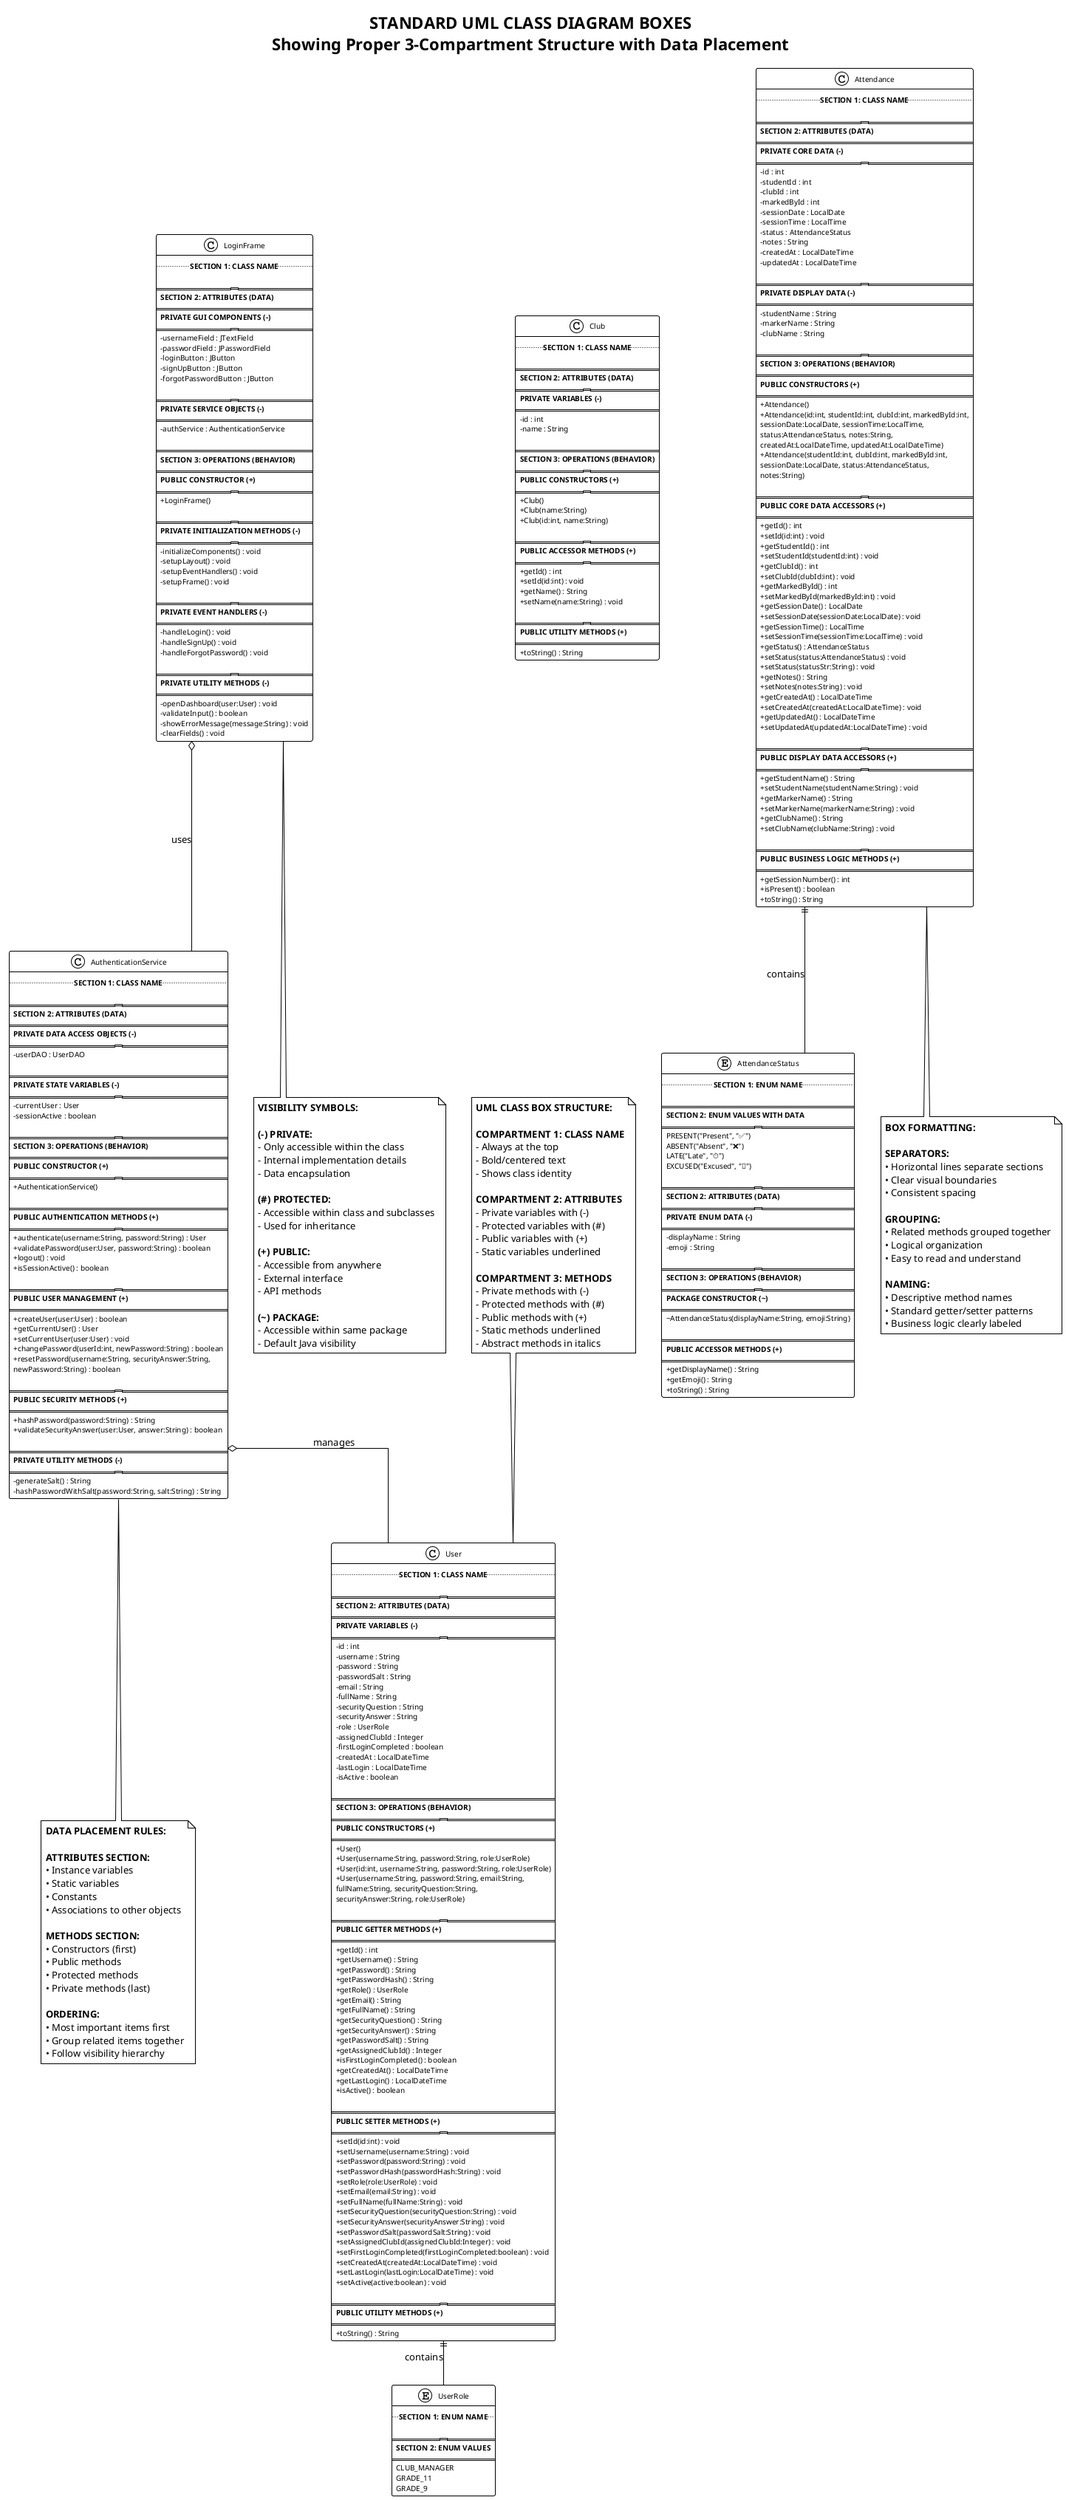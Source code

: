 @startuml Standard UML Class Boxes with Proper Sections

!theme plain
skinparam classAttributeIconSize 0
skinparam classFontSize 12
skinparam classAttributeFontSize 10
skinparam classOperationFontSize 10
skinparam linetype ortho

title **STANDARD UML CLASS DIAGRAM BOXES**\n**Showing Proper 3-Compartment Structure with Data Placement**

' ==========================================
' SECTION 1: MODEL CLASSES
' ==========================================

class User {
  .. **SECTION 1: CLASS NAME** ..

  ====================================
  **SECTION 2: ATTRIBUTES (DATA)**
  ====================================
  **PRIVATE VARIABLES (-)**
  ====================================
  - id : int
  - username : String
  - password : String
  - passwordSalt : String
  - email : String
  - fullName : String
  - securityQuestion : String
  - securityAnswer : String
  - role : UserRole
  - assignedClubId : Integer
  - firstLoginCompleted : boolean
  - createdAt : LocalDateTime
  - lastLogin : LocalDateTime
  - isActive : boolean

  ====================================
  **SECTION 3: OPERATIONS (BEHAVIOR)**
  ====================================
  **PUBLIC CONSTRUCTORS (+)**
  ====================================
  + User()
  + User(username:String, password:String, role:UserRole)
  + User(id:int, username:String, password:String, role:UserRole)
  + User(username:String, password:String, email:String,
         fullName:String, securityQuestion:String,
         securityAnswer:String, role:UserRole)

  ====================================
  **PUBLIC GETTER METHODS (+)**
  ====================================
  + getId() : int
  + getUsername() : String
  + getPassword() : String
  + getPasswordHash() : String
  + getRole() : UserRole
  + getEmail() : String
  + getFullName() : String
  + getSecurityQuestion() : String
  + getSecurityAnswer() : String
  + getPasswordSalt() : String
  + getAssignedClubId() : Integer
  + isFirstLoginCompleted() : boolean
  + getCreatedAt() : LocalDateTime
  + getLastLogin() : LocalDateTime
  + isActive() : boolean

  ====================================
  **PUBLIC SETTER METHODS (+)**
  ====================================
  + setId(id:int) : void
  + setUsername(username:String) : void
  + setPassword(password:String) : void
  + setPasswordHash(passwordHash:String) : void
  + setRole(role:UserRole) : void
  + setEmail(email:String) : void
  + setFullName(fullName:String) : void
  + setSecurityQuestion(securityQuestion:String) : void
  + setSecurityAnswer(securityAnswer:String) : void
  + setPasswordSalt(passwordSalt:String) : void
  + setAssignedClubId(assignedClubId:Integer) : void
  + setFirstLoginCompleted(firstLoginCompleted:boolean) : void
  + setCreatedAt(createdAt:LocalDateTime) : void
  + setLastLogin(lastLogin:LocalDateTime) : void
  + setActive(active:boolean) : void

  ====================================
  **PUBLIC UTILITY METHODS (+)**
  ====================================
  + toString() : String
}

class Club {
  .. **SECTION 1: CLASS NAME** ..

  ====================================
  **SECTION 2: ATTRIBUTES (DATA)**
  ====================================
  **PRIVATE VARIABLES (-)**
  ====================================
  - id : int
  - name : String

  ====================================
  **SECTION 3: OPERATIONS (BEHAVIOR)**
  ====================================
  **PUBLIC CONSTRUCTORS (+)**
  ====================================
  + Club()
  + Club(name:String)
  + Club(id:int, name:String)

  ====================================
  **PUBLIC ACCESSOR METHODS (+)**
  ====================================
  + getId() : int
  + setId(id:int) : void
  + getName() : String
  + setName(name:String) : void

  ====================================
  **PUBLIC UTILITY METHODS (+)**
  ====================================
  + toString() : String
}

class LoginFrame {
  .. **SECTION 1: CLASS NAME** ..

  ====================================
  **SECTION 2: ATTRIBUTES (DATA)**
  ====================================
  **PRIVATE GUI COMPONENTS (-)**
  ====================================
  - usernameField : JTextField
  - passwordField : JPasswordField
  - loginButton : JButton
  - signUpButton : JButton
  - forgotPasswordButton : JButton

  ====================================
  **PRIVATE SERVICE OBJECTS (-)**
  ====================================
  - authService : AuthenticationService

  ====================================
  **SECTION 3: OPERATIONS (BEHAVIOR)**
  ====================================
  **PUBLIC CONSTRUCTOR (+)**
  ====================================
  + LoginFrame()

  ====================================
  **PRIVATE INITIALIZATION METHODS (-)**
  ====================================
  - initializeComponents() : void
  - setupLayout() : void
  - setupEventHandlers() : void
  - setupFrame() : void

  ====================================
  **PRIVATE EVENT HANDLERS (-)**
  ====================================
  - handleLogin() : void
  - handleSignUp() : void
  - handleForgotPassword() : void

  ====================================
  **PRIVATE UTILITY METHODS (-)**
  ====================================
  - openDashboard(user:User) : void
  - validateInput() : boolean
  - showErrorMessage(message:String) : void
  - clearFields() : void
}

class AuthenticationService {
  .. **SECTION 1: CLASS NAME** ..

  ====================================
  **SECTION 2: ATTRIBUTES (DATA)**
  ====================================
  **PRIVATE DATA ACCESS OBJECTS (-)**
  ====================================
  - userDAO : UserDAO

  ====================================
  **PRIVATE STATE VARIABLES (-)**
  ====================================
  - currentUser : User
  - sessionActive : boolean

  ====================================
  **SECTION 3: OPERATIONS (BEHAVIOR)**
  ====================================
  **PUBLIC CONSTRUCTOR (+)**
  ====================================
  + AuthenticationService()

  ====================================
  **PUBLIC AUTHENTICATION METHODS (+)**
  ====================================
  + authenticate(username:String, password:String) : User
  + validatePassword(user:User, password:String) : boolean
  + logout() : void
  + isSessionActive() : boolean

  ====================================
  **PUBLIC USER MANAGEMENT (+)**
  ====================================
  + createUser(user:User) : boolean
  + getCurrentUser() : User
  + setCurrentUser(user:User) : void
  + changePassword(userId:int, newPassword:String) : boolean
  + resetPassword(username:String, securityAnswer:String,
                  newPassword:String) : boolean

  ====================================
  **PUBLIC SECURITY METHODS (+)**
  ====================================
  + hashPassword(password:String) : String
  + validateSecurityAnswer(user:User, answer:String) : boolean

  ====================================
  **PRIVATE UTILITY METHODS (-)**
  ====================================
  - generateSalt() : String
  - hashPasswordWithSalt(password:String, salt:String) : String
}

class Attendance {
  .. **SECTION 1: CLASS NAME** ..

  ====================================
  **SECTION 2: ATTRIBUTES (DATA)**
  ====================================
  **PRIVATE CORE DATA (-)**
  ====================================
  - id : int
  - studentId : int
  - clubId : int
  - markedById : int
  - sessionDate : LocalDate
  - sessionTime : LocalTime
  - status : AttendanceStatus
  - notes : String
  - createdAt : LocalDateTime
  - updatedAt : LocalDateTime

  ====================================
  **PRIVATE DISPLAY DATA (-)**
  ====================================
  - studentName : String
  - markerName : String
  - clubName : String

  ====================================
  **SECTION 3: OPERATIONS (BEHAVIOR)**
  ====================================
  **PUBLIC CONSTRUCTORS (+)**
  ====================================
  + Attendance()
  + Attendance(id:int, studentId:int, clubId:int, markedById:int,
               sessionDate:LocalDate, sessionTime:LocalTime,
               status:AttendanceStatus, notes:String,
               createdAt:LocalDateTime, updatedAt:LocalDateTime)
  + Attendance(studentId:int, clubId:int, markedById:int,
               sessionDate:LocalDate, status:AttendanceStatus,
               notes:String)

  ====================================
  **PUBLIC CORE DATA ACCESSORS (+)**
  ====================================
  + getId() : int
  + setId(id:int) : void
  + getStudentId() : int
  + setStudentId(studentId:int) : void
  + getClubId() : int
  + setClubId(clubId:int) : void
  + getMarkedById() : int
  + setMarkedById(markedById:int) : void
  + getSessionDate() : LocalDate
  + setSessionDate(sessionDate:LocalDate) : void
  + getSessionTime() : LocalTime
  + setSessionTime(sessionTime:LocalTime) : void
  + getStatus() : AttendanceStatus
  + setStatus(status:AttendanceStatus) : void
  + setStatus(statusStr:String) : void
  + getNotes() : String
  + setNotes(notes:String) : void
  + getCreatedAt() : LocalDateTime
  + setCreatedAt(createdAt:LocalDateTime) : void
  + getUpdatedAt() : LocalDateTime
  + setUpdatedAt(updatedAt:LocalDateTime) : void

  ====================================
  **PUBLIC DISPLAY DATA ACCESSORS (+)**
  ====================================
  + getStudentName() : String
  + setStudentName(studentName:String) : void
  + getMarkerName() : String
  + setMarkerName(markerName:String) : void
  + getClubName() : String
  + setClubName(clubName:String) : void

  ====================================
  **PUBLIC BUSINESS LOGIC METHODS (+)**
  ====================================
  + getSessionNumber() : int
  + isPresent() : boolean
  + toString() : String
}

' ==========================================
' SECTION 2: ENUM CLASSES
' ==========================================

enum UserRole {
  .. **SECTION 1: ENUM NAME** ..

  ====================================
  **SECTION 2: ENUM VALUES**
  ====================================
  CLUB_MANAGER
  GRADE_11
  GRADE_9
}

enum AttendanceStatus {
  .. **SECTION 1: ENUM NAME** ..

  ====================================
  **SECTION 2: ENUM VALUES WITH DATA**
  ====================================
  PRESENT("Present", "✅")
  ABSENT("Absent", "❌")
  LATE("Late", "⏱️")
  EXCUSED("Excused", "📝")

  ====================================
  **SECTION 2: ATTRIBUTES (DATA)**
  ====================================
  **PRIVATE ENUM DATA (-)**
  ====================================
  - displayName : String
  - emoji : String

  ====================================
  **SECTION 3: OPERATIONS (BEHAVIOR)**
  ====================================
  **PACKAGE CONSTRUCTOR (~)**
  ====================================
  ~ AttendanceStatus(displayName:String, emoji:String)

  ====================================
  **PUBLIC ACCESSOR METHODS (+)**
  ====================================
  + getDisplayName() : String
  + getEmoji() : String
  + toString() : String
}

' ==========================================
' RELATIONSHIPS
' ==========================================

User ||-- UserRole : contains
Attendance ||-- AttendanceStatus : contains
LoginFrame o-- AuthenticationService : uses
AuthenticationService o-- User : manages

' ==========================================
' EXPLANATORY NOTES
' ==========================================

note top of User
  **UML CLASS BOX STRUCTURE:**

  **COMPARTMENT 1: CLASS NAME**
  - Always at the top
  - Bold/centered text
  - Shows class identity

  **COMPARTMENT 2: ATTRIBUTES**
  - Private variables with (-)
  - Protected variables with (#)
  - Public variables with (+)
  - Static variables underlined

  **COMPARTMENT 3: METHODS**
  - Private methods with (-)
  - Protected methods with (#)
  - Public methods with (+)
  - Static methods underlined
  - Abstract methods in italics
end note

note bottom of LoginFrame
  **VISIBILITY SYMBOLS:**

  **(-) PRIVATE:**
  - Only accessible within the class
  - Internal implementation details
  - Data encapsulation

  **(#) PROTECTED:**
  - Accessible within class and subclasses
  - Used for inheritance

  **(+) PUBLIC:**
  - Accessible from anywhere
  - External interface
  - API methods

  **(~) PACKAGE:**
  - Accessible within same package
  - Default Java visibility
end note

note bottom of AuthenticationService
  **DATA PLACEMENT RULES:**

  **ATTRIBUTES SECTION:**
  • Instance variables
  • Static variables
  • Constants
  • Associations to other objects

  **METHODS SECTION:**
  • Constructors (first)
  • Public methods
  • Protected methods
  • Private methods (last)

  **ORDERING:**
  • Most important items first
  • Group related items together
  • Follow visibility hierarchy
end note

note bottom of Attendance
  **BOX FORMATTING:**

  **SEPARATORS:**
  • Horizontal lines separate sections
  • Clear visual boundaries
  • Consistent spacing

  **GROUPING:**
  • Related methods grouped together
  • Logical organization
  • Easy to read and understand

  **NAMING:**
  • Descriptive method names
  • Standard getter/setter patterns
  • Business logic clearly labeled
end note

@enduml